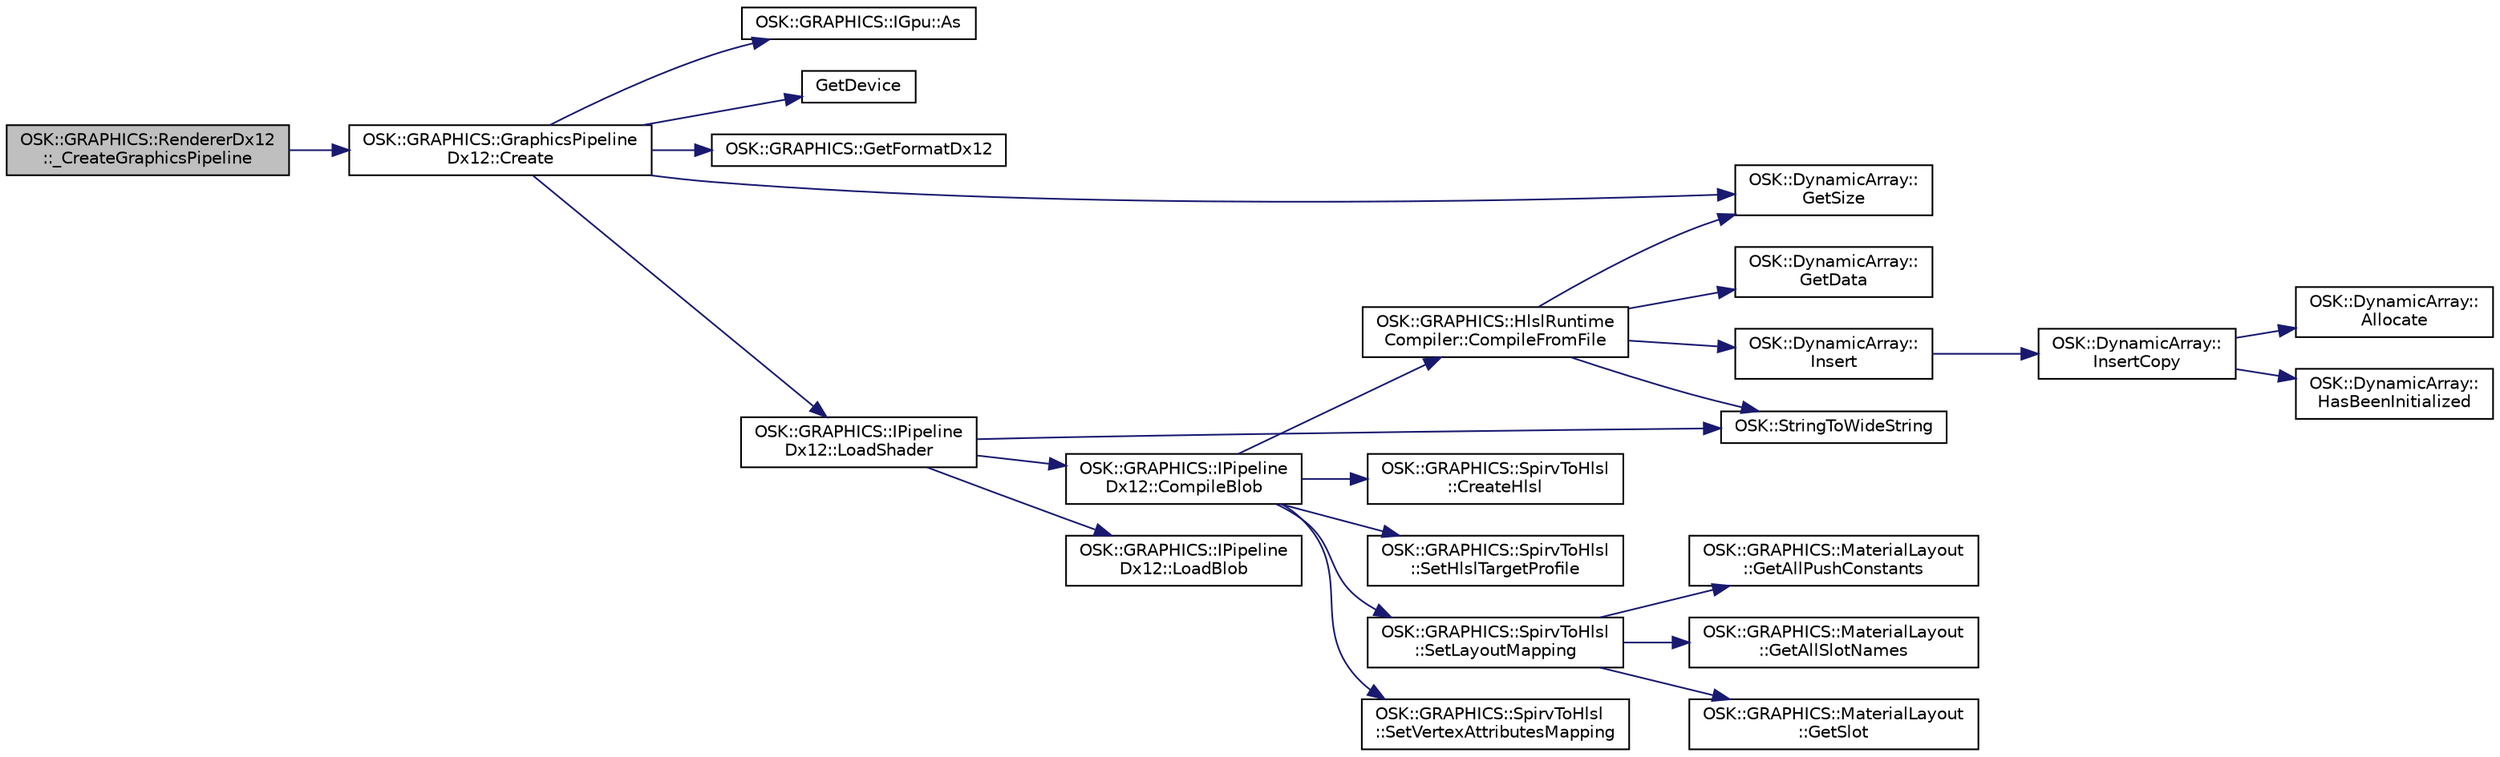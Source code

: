 digraph "OSK::GRAPHICS::RendererDx12::_CreateGraphicsPipeline"
{
 // LATEX_PDF_SIZE
  edge [fontname="Helvetica",fontsize="10",labelfontname="Helvetica",labelfontsize="10"];
  node [fontname="Helvetica",fontsize="10",shape=record];
  rankdir="LR";
  Node1 [label="OSK::GRAPHICS::RendererDx12\l::_CreateGraphicsPipeline",height=0.2,width=0.4,color="black", fillcolor="grey75", style="filled", fontcolor="black",tooltip="Crea un graphics pipeline."];
  Node1 -> Node2 [color="midnightblue",fontsize="10",style="solid"];
  Node2 [label="OSK::GRAPHICS::GraphicsPipeline\lDx12::Create",height=0.2,width=0.4,color="black", fillcolor="white", style="filled",URL="$class_o_s_k_1_1_g_r_a_p_h_i_c_s_1_1_graphics_pipeline_dx12.html#a164ad846a2010825fbbd9d474b2a82f3",tooltip="Crea el pipeline con la configuración dada."];
  Node2 -> Node3 [color="midnightblue",fontsize="10",style="solid"];
  Node3 [label="OSK::GRAPHICS::IGpu::As",height=0.2,width=0.4,color="black", fillcolor="white", style="filled",URL="$class_o_s_k_1_1_g_r_a_p_h_i_c_s_1_1_i_gpu.html#a1b0e5d22fed49696034d38442892121c",tooltip="Castea la clase al tipo dado."];
  Node2 -> Node4 [color="midnightblue",fontsize="10",style="solid"];
  Node4 [label="GetDevice",height=0.2,width=0.4,color="black", fillcolor="white", style="filled",URL="$_material_slot_vulkan_8cpp.html#adead74bea72029d218144e2a94a1eb1e",tooltip=" "];
  Node2 -> Node5 [color="midnightblue",fontsize="10",style="solid"];
  Node5 [label="OSK::GRAPHICS::GetFormatDx12",height=0.2,width=0.4,color="black", fillcolor="white", style="filled",URL="$namespace_o_s_k_1_1_g_r_a_p_h_i_c_s.html#a100a7488e1eee158da65062d0b5e5277",tooltip="Obtiene la representación nativa del formato para DirectX 12."];
  Node2 -> Node6 [color="midnightblue",fontsize="10",style="solid"];
  Node6 [label="OSK::DynamicArray::\lGetSize",height=0.2,width=0.4,color="black", fillcolor="white", style="filled",URL="$class_o_s_k_1_1_dynamic_array.html#a94d0cbf0543d0c976de674d31b15df90",tooltip="Devuelve el número de elementos almacenados."];
  Node2 -> Node7 [color="midnightblue",fontsize="10",style="solid"];
  Node7 [label="OSK::GRAPHICS::IPipeline\lDx12::LoadShader",height=0.2,width=0.4,color="black", fillcolor="white", style="filled",URL="$class_o_s_k_1_1_g_r_a_p_h_i_c_s_1_1_i_pipeline_dx12.html#a5bc7a9722e29f569c95325ccb0124852",tooltip=" "];
  Node7 -> Node8 [color="midnightblue",fontsize="10",style="solid"];
  Node8 [label="OSK::GRAPHICS::IPipeline\lDx12::CompileBlob",height=0.2,width=0.4,color="black", fillcolor="white", style="filled",URL="$class_o_s_k_1_1_g_r_a_p_h_i_c_s_1_1_i_pipeline_dx12.html#a5c2d32d01215cc92012df25cff8a0238",tooltip="Compila un shader."];
  Node8 -> Node9 [color="midnightblue",fontsize="10",style="solid"];
  Node9 [label="OSK::GRAPHICS::HlslRuntime\lCompiler::CompileFromFile",height=0.2,width=0.4,color="black", fillcolor="white", style="filled",URL="$class_o_s_k_1_1_g_r_a_p_h_i_c_s_1_1_hlsl_runtime_compiler.html#a82745de6cab664215a954ab69a709c91",tooltip="Compila el código HLSL almacenado en el archivo indicado."];
  Node9 -> Node10 [color="midnightblue",fontsize="10",style="solid"];
  Node10 [label="OSK::DynamicArray::\lGetData",height=0.2,width=0.4,color="black", fillcolor="white", style="filled",URL="$class_o_s_k_1_1_dynamic_array.html#ac8a6d70f938c482e1f7aa68c7d186bb8",tooltip="Devuelve el array original."];
  Node9 -> Node6 [color="midnightblue",fontsize="10",style="solid"];
  Node9 -> Node11 [color="midnightblue",fontsize="10",style="solid"];
  Node11 [label="OSK::DynamicArray::\lInsert",height=0.2,width=0.4,color="black", fillcolor="white", style="filled",URL="$class_o_s_k_1_1_dynamic_array.html#a2c1e7bd2efbadf8b163f67c26921ba53",tooltip="Inserta un elemento al final del array."];
  Node11 -> Node12 [color="midnightblue",fontsize="10",style="solid"];
  Node12 [label="OSK::DynamicArray::\lInsertCopy",height=0.2,width=0.4,color="black", fillcolor="white", style="filled",URL="$class_o_s_k_1_1_dynamic_array.html#a037c4e2c0414718e5fc3cc608167a261",tooltip="Inserta una copia del elemento al final del array."];
  Node12 -> Node13 [color="midnightblue",fontsize="10",style="solid"];
  Node13 [label="OSK::DynamicArray::\lAllocate",height=0.2,width=0.4,color="black", fillcolor="white", style="filled",URL="$class_o_s_k_1_1_dynamic_array.html#acf322bf27bf4bfd581079500c67171a6",tooltip="Reserva espacio para 'size' elementos. Preserva los elementos anteriores."];
  Node12 -> Node14 [color="midnightblue",fontsize="10",style="solid"];
  Node14 [label="OSK::DynamicArray::\lHasBeenInitialized",height=0.2,width=0.4,color="black", fillcolor="white", style="filled",URL="$class_o_s_k_1_1_dynamic_array.html#a24b36038b685ea5f33b2b9b279035cef",tooltip="Devuelve true si el array se ha inicializado."];
  Node9 -> Node15 [color="midnightblue",fontsize="10",style="solid"];
  Node15 [label="OSK::StringToWideString",height=0.2,width=0.4,color="black", fillcolor="white", style="filled",URL="$namespace_o_s_k.html#a543f1e2eaed4543c687adc9f9a0622ac",tooltip=" "];
  Node8 -> Node16 [color="midnightblue",fontsize="10",style="solid"];
  Node16 [label="OSK::GRAPHICS::SpirvToHlsl\l::CreateHlsl",height=0.2,width=0.4,color="black", fillcolor="white", style="filled",URL="$class_o_s_k_1_1_g_r_a_p_h_i_c_s_1_1_spirv_to_hlsl.html#aca77e7a7b9137553110886012ca91c68",tooltip="Devuelve el código HLSL."];
  Node8 -> Node17 [color="midnightblue",fontsize="10",style="solid"];
  Node17 [label="OSK::GRAPHICS::SpirvToHlsl\l::SetHlslTargetProfile",height=0.2,width=0.4,color="black", fillcolor="white", style="filled",URL="$class_o_s_k_1_1_g_r_a_p_h_i_c_s_1_1_spirv_to_hlsl.html#adab7513d1156f853f3eef6f11dd4fd28",tooltip="Establece el perfil de HLSL generado. Por defecto usa 6.1."];
  Node8 -> Node18 [color="midnightblue",fontsize="10",style="solid"];
  Node18 [label="OSK::GRAPHICS::SpirvToHlsl\l::SetLayoutMapping",height=0.2,width=0.4,color="black", fillcolor="white", style="filled",URL="$class_o_s_k_1_1_g_r_a_p_h_i_c_s_1_1_spirv_to_hlsl.html#a778a9fd7930df44f9966a18ba42355b9",tooltip="Se establece qué registros ocupará cada"];
  Node18 -> Node19 [color="midnightblue",fontsize="10",style="solid"];
  Node19 [label="OSK::GRAPHICS::MaterialLayout\l::GetAllPushConstants",height=0.2,width=0.4,color="black", fillcolor="white", style="filled",URL="$class_o_s_k_1_1_g_r_a_p_h_i_c_s_1_1_material_layout.html#aeb38d6651a3696756da72767b802913a",tooltip="Devuelve todos los slots push constants registrados."];
  Node18 -> Node20 [color="midnightblue",fontsize="10",style="solid"];
  Node20 [label="OSK::GRAPHICS::MaterialLayout\l::GetAllSlotNames",height=0.2,width=0.4,color="black", fillcolor="white", style="filled",URL="$class_o_s_k_1_1_g_r_a_p_h_i_c_s_1_1_material_layout.html#a82de8efeace9ce18733634fb7c1cc8a3",tooltip="Obtiene los nombres de todos los slots registrados en el layout."];
  Node18 -> Node21 [color="midnightblue",fontsize="10",style="solid"];
  Node21 [label="OSK::GRAPHICS::MaterialLayout\l::GetSlot",height=0.2,width=0.4,color="black", fillcolor="white", style="filled",URL="$class_o_s_k_1_1_g_r_a_p_h_i_c_s_1_1_material_layout.html#a7a1845df7f0113a0285adfbea469df90",tooltip="Obtiene el slot con el nombre dado, si existe."];
  Node8 -> Node22 [color="midnightblue",fontsize="10",style="solid"];
  Node22 [label="OSK::GRAPHICS::SpirvToHlsl\l::SetVertexAttributesMapping",height=0.2,width=0.4,color="black", fillcolor="white", style="filled",URL="$class_o_s_k_1_1_g_r_a_p_h_i_c_s_1_1_spirv_to_hlsl.html#abd08d4b056b56461f377590fd8398125",tooltip="Establece los nombres semánticos que tendrán los atributos de los vértices en el shader."];
  Node7 -> Node23 [color="midnightblue",fontsize="10",style="solid"];
  Node23 [label="OSK::GRAPHICS::IPipeline\lDx12::LoadBlob",height=0.2,width=0.4,color="black", fillcolor="white", style="filled",URL="$class_o_s_k_1_1_g_r_a_p_h_i_c_s_1_1_i_pipeline_dx12.html#a1846e733f383dc7fac065c1beb93da59",tooltip="Compila un shader."];
  Node7 -> Node15 [color="midnightblue",fontsize="10",style="solid"];
}
